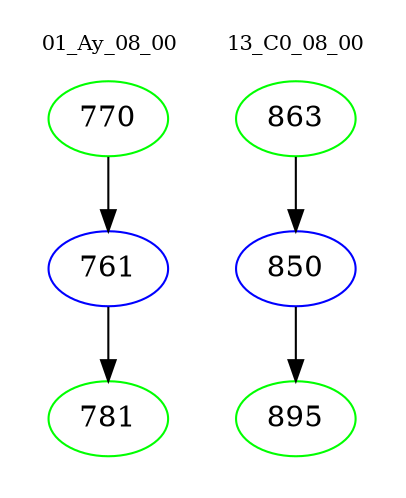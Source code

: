digraph{
subgraph cluster_0 {
color = white
label = "01_Ay_08_00";
fontsize=10;
T0_770 [label="770", color="green"]
T0_770 -> T0_761 [color="black"]
T0_761 [label="761", color="blue"]
T0_761 -> T0_781 [color="black"]
T0_781 [label="781", color="green"]
}
subgraph cluster_1 {
color = white
label = "13_C0_08_00";
fontsize=10;
T1_863 [label="863", color="green"]
T1_863 -> T1_850 [color="black"]
T1_850 [label="850", color="blue"]
T1_850 -> T1_895 [color="black"]
T1_895 [label="895", color="green"]
}
}
